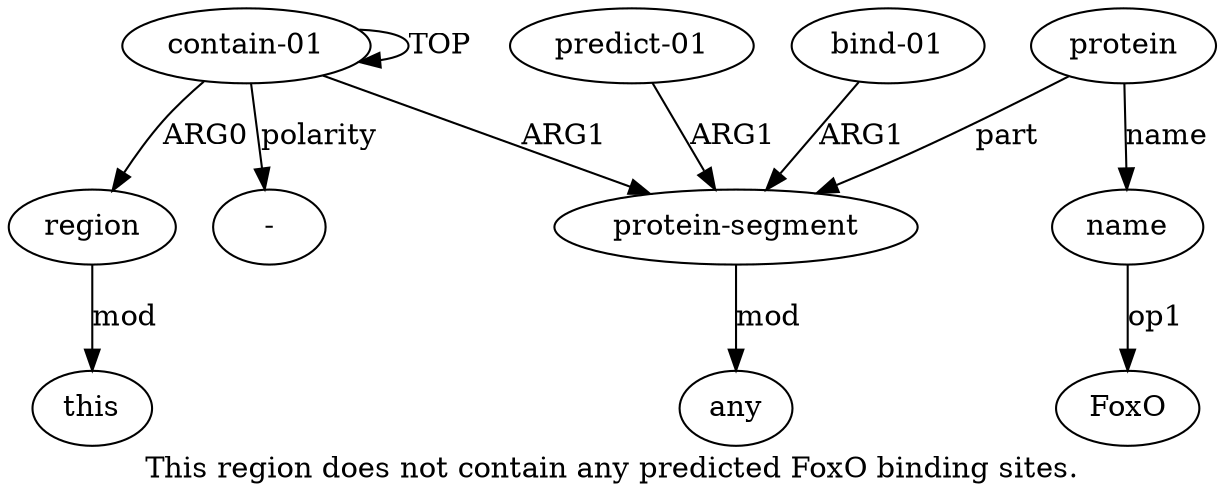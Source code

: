 digraph  {
	graph [label="This region does not contain any predicted FoxO binding sites."];
	node [label="\N"];
	"a0 -"	 [color=black,
		gold_ind=-1,
		gold_label="-",
		label="-",
		test_ind=-1,
		test_label="-"];
	"a5 FoxO"	 [color=black,
		gold_ind=-1,
		gold_label=FoxO,
		label=FoxO,
		test_ind=-1,
		test_label=FoxO];
	a1	 [color=black,
		gold_ind=1,
		gold_label=region,
		label=region,
		test_ind=1,
		test_label=region];
	a2	 [color=black,
		gold_ind=2,
		gold_label=this,
		label=this,
		test_ind=2,
		test_label=this];
	a1 -> a2 [key=0,
	color=black,
	gold_label=mod,
	label=mod,
	test_label=mod];
a0 [color=black,
	gold_ind=0,
	gold_label="contain-01",
	label="contain-01",
	test_ind=0,
	test_label="contain-01"];
a0 -> "a0 -" [key=0,
color=black,
gold_label=polarity,
label=polarity,
test_label=polarity];
a0 -> a1 [key=0,
color=black,
gold_label=ARG0,
label=ARG0,
test_label=ARG0];
a0 -> a0 [key=0,
color=black,
gold_label=TOP,
label=TOP,
test_label=TOP];
a3 [color=black,
gold_ind=3,
gold_label="protein-segment",
label="protein-segment",
test_ind=3,
test_label="protein-segment"];
a0 -> a3 [key=0,
color=black,
gold_label=ARG1,
label=ARG1,
test_label=ARG1];
a8 [color=black,
gold_ind=8,
gold_label=any,
label=any,
test_ind=8,
test_label=any];
a3 -> a8 [key=0,
color=black,
gold_label=mod,
label=mod,
test_label=mod];
a5 [color=black,
gold_ind=5,
gold_label=name,
label=name,
test_ind=5,
test_label=name];
a5 -> "a5 FoxO" [key=0,
color=black,
gold_label=op1,
label=op1,
test_label=op1];
a4 [color=black,
gold_ind=4,
gold_label=protein,
label=protein,
test_ind=4,
test_label=protein];
a4 -> a3 [key=0,
color=black,
gold_label=part,
label=part,
test_label=part];
a4 -> a5 [key=0,
color=black,
gold_label=name,
label=name,
test_label=name];
a7 [color=black,
gold_ind=7,
gold_label="predict-01",
label="predict-01",
test_ind=7,
test_label="predict-01"];
a7 -> a3 [key=0,
color=black,
gold_label=ARG1,
label=ARG1,
test_label=ARG1];
a6 [color=black,
gold_ind=6,
gold_label="bind-01",
label="bind-01",
test_ind=6,
test_label="bind-01"];
a6 -> a3 [key=0,
color=black,
gold_label=ARG1,
label=ARG1,
test_label=ARG1];
}
